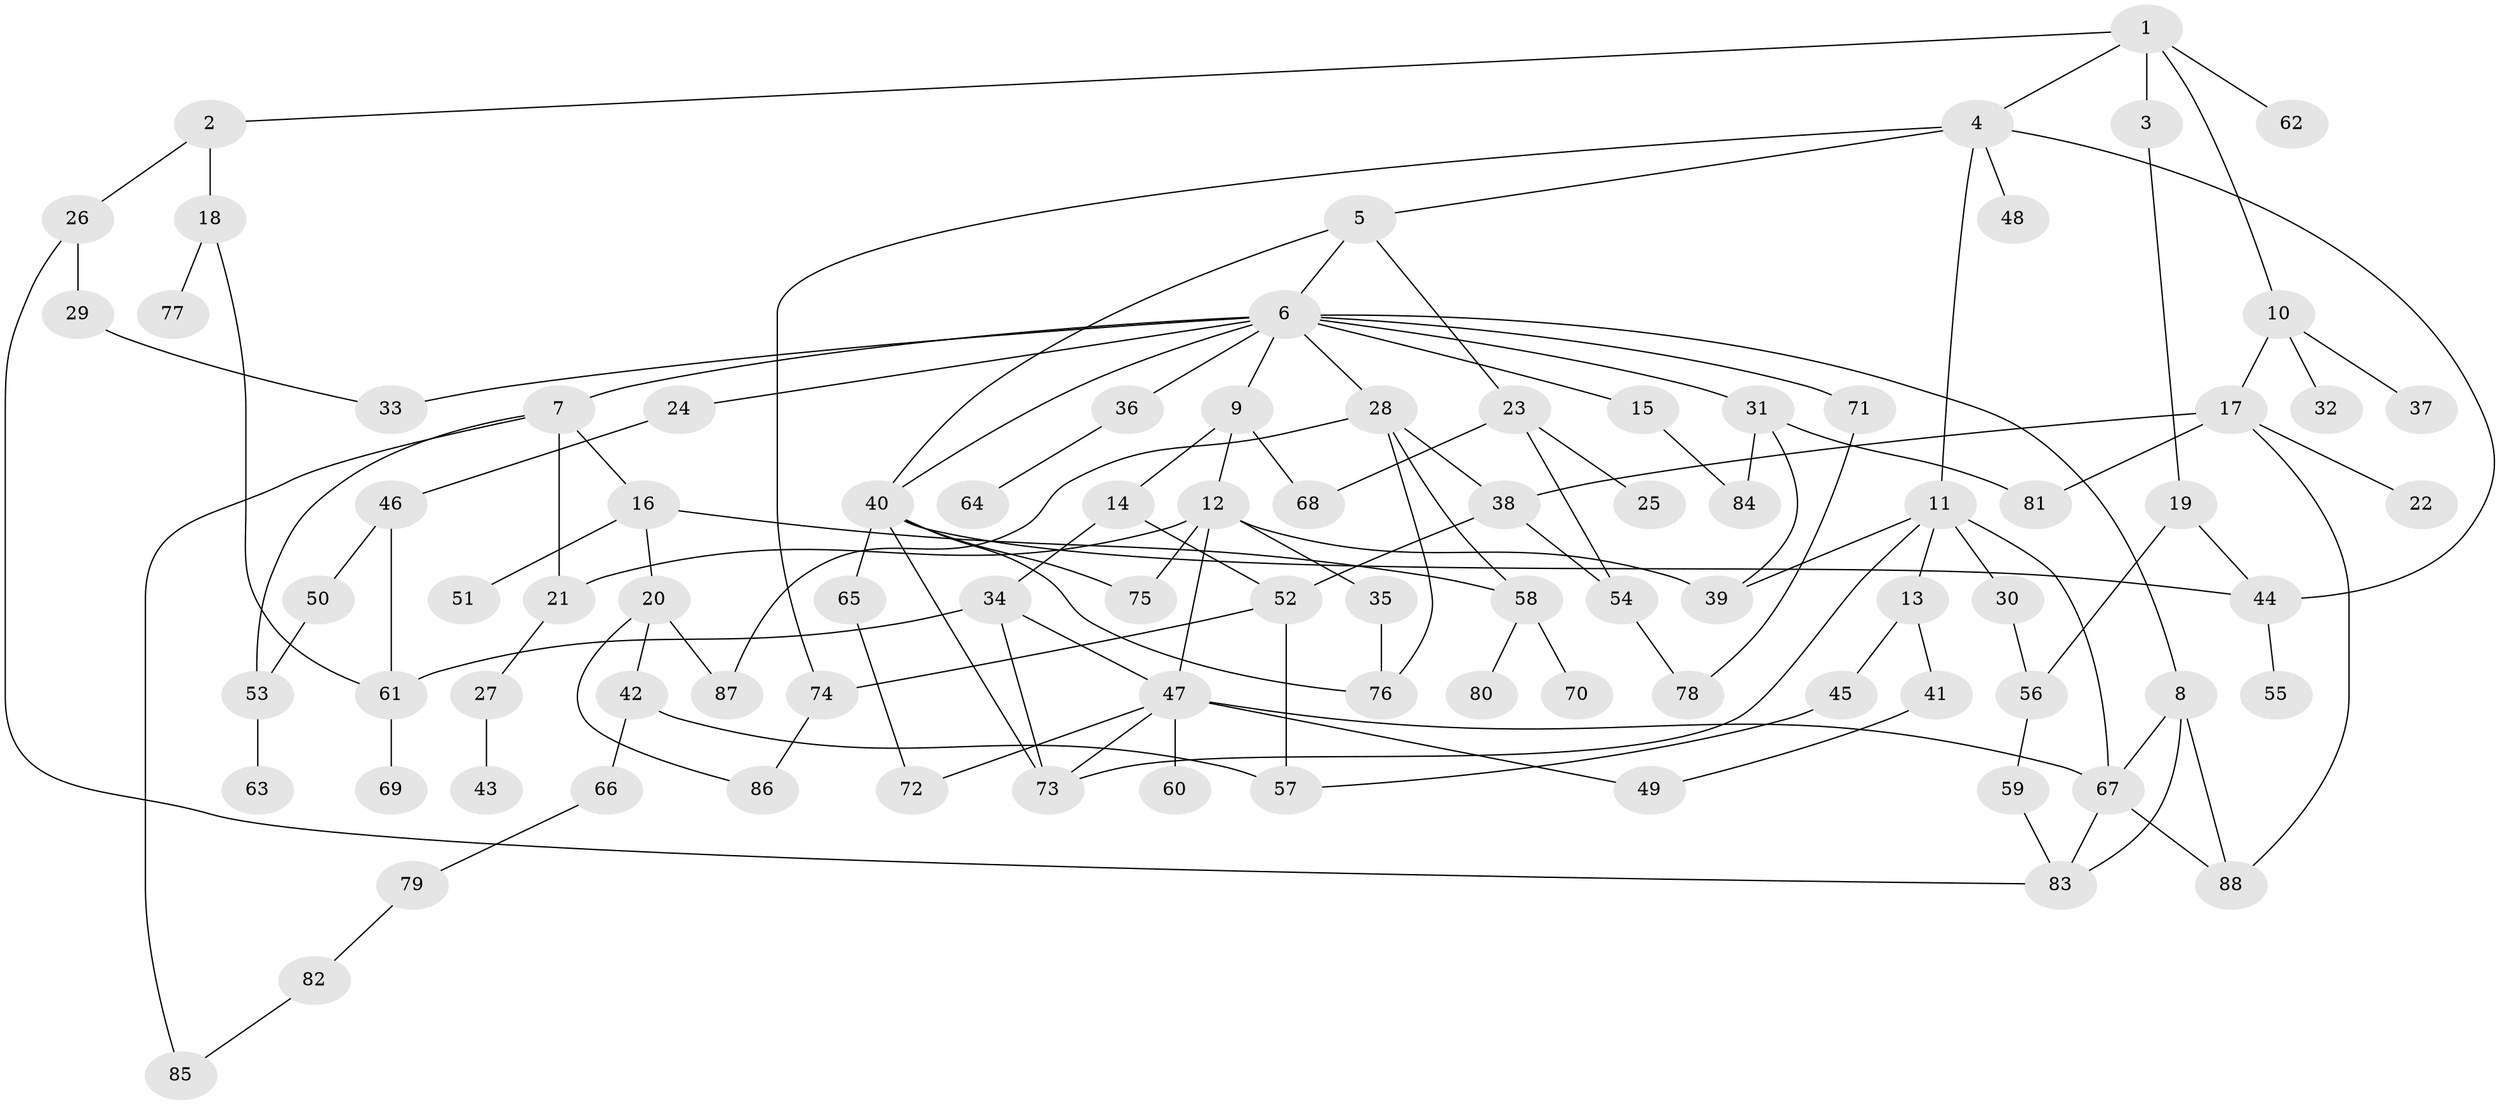 // Generated by graph-tools (version 1.1) at 2025/34/03/09/25 02:34:14]
// undirected, 88 vertices, 128 edges
graph export_dot {
graph [start="1"]
  node [color=gray90,style=filled];
  1;
  2;
  3;
  4;
  5;
  6;
  7;
  8;
  9;
  10;
  11;
  12;
  13;
  14;
  15;
  16;
  17;
  18;
  19;
  20;
  21;
  22;
  23;
  24;
  25;
  26;
  27;
  28;
  29;
  30;
  31;
  32;
  33;
  34;
  35;
  36;
  37;
  38;
  39;
  40;
  41;
  42;
  43;
  44;
  45;
  46;
  47;
  48;
  49;
  50;
  51;
  52;
  53;
  54;
  55;
  56;
  57;
  58;
  59;
  60;
  61;
  62;
  63;
  64;
  65;
  66;
  67;
  68;
  69;
  70;
  71;
  72;
  73;
  74;
  75;
  76;
  77;
  78;
  79;
  80;
  81;
  82;
  83;
  84;
  85;
  86;
  87;
  88;
  1 -- 2;
  1 -- 3;
  1 -- 4;
  1 -- 10;
  1 -- 62;
  2 -- 18;
  2 -- 26;
  3 -- 19;
  4 -- 5;
  4 -- 11;
  4 -- 48;
  4 -- 74;
  4 -- 44;
  5 -- 6;
  5 -- 23;
  5 -- 40;
  6 -- 7;
  6 -- 8;
  6 -- 9;
  6 -- 15;
  6 -- 24;
  6 -- 28;
  6 -- 31;
  6 -- 36;
  6 -- 40;
  6 -- 71;
  6 -- 33;
  7 -- 16;
  7 -- 53;
  7 -- 21;
  7 -- 85;
  8 -- 67;
  8 -- 88;
  8 -- 83;
  9 -- 12;
  9 -- 14;
  9 -- 68;
  10 -- 17;
  10 -- 32;
  10 -- 37;
  11 -- 13;
  11 -- 30;
  11 -- 39;
  11 -- 67;
  11 -- 73;
  12 -- 21;
  12 -- 35;
  12 -- 39;
  12 -- 75;
  12 -- 47;
  13 -- 41;
  13 -- 45;
  14 -- 34;
  14 -- 52;
  15 -- 84;
  16 -- 20;
  16 -- 51;
  16 -- 58;
  17 -- 22;
  17 -- 38;
  17 -- 81;
  17 -- 88;
  18 -- 61;
  18 -- 77;
  19 -- 44;
  19 -- 56;
  20 -- 42;
  20 -- 86;
  20 -- 87;
  21 -- 27;
  23 -- 25;
  23 -- 68;
  23 -- 54;
  24 -- 46;
  26 -- 29;
  26 -- 83;
  27 -- 43;
  28 -- 76;
  28 -- 87;
  28 -- 38;
  28 -- 58;
  29 -- 33;
  30 -- 56;
  31 -- 84;
  31 -- 81;
  31 -- 39;
  34 -- 47;
  34 -- 73;
  34 -- 61;
  35 -- 76;
  36 -- 64;
  38 -- 54;
  38 -- 52;
  40 -- 65;
  40 -- 73;
  40 -- 76;
  40 -- 44;
  40 -- 75;
  41 -- 49;
  42 -- 66;
  42 -- 57;
  44 -- 55;
  45 -- 57;
  46 -- 50;
  46 -- 61;
  47 -- 60;
  47 -- 49;
  47 -- 72;
  47 -- 67;
  47 -- 73;
  50 -- 53;
  52 -- 57;
  52 -- 74;
  53 -- 63;
  54 -- 78;
  56 -- 59;
  58 -- 70;
  58 -- 80;
  59 -- 83;
  61 -- 69;
  65 -- 72;
  66 -- 79;
  67 -- 83;
  67 -- 88;
  71 -- 78;
  74 -- 86;
  79 -- 82;
  82 -- 85;
}
